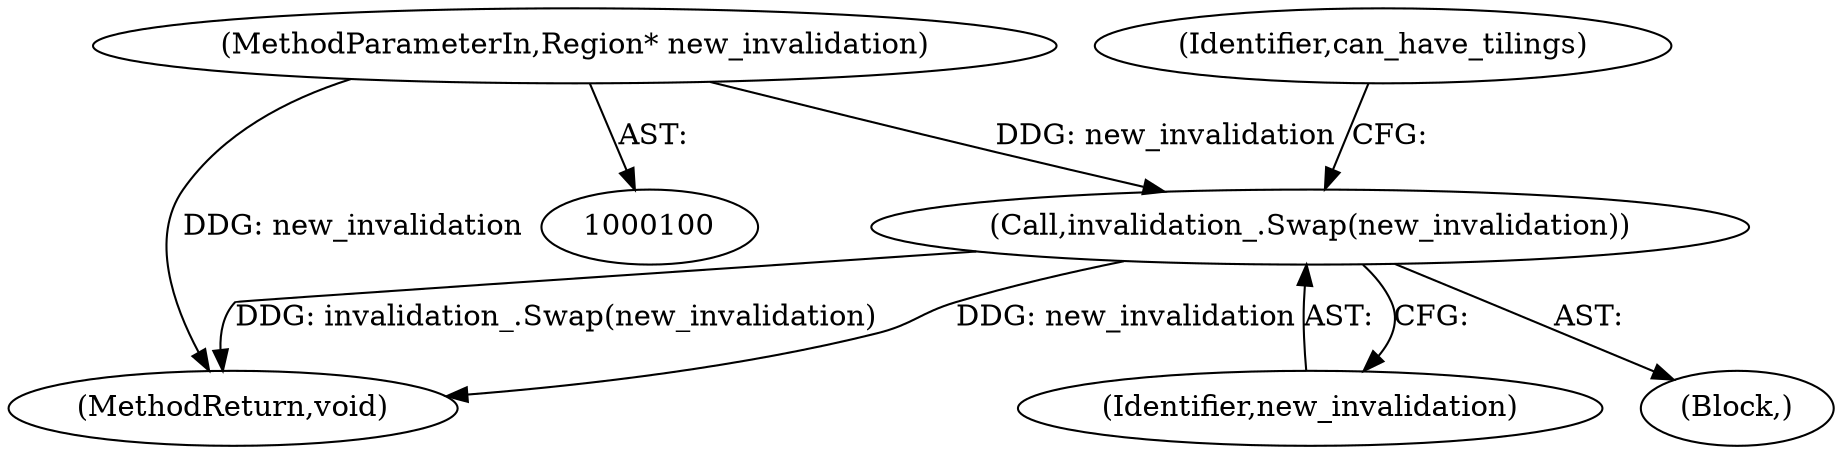 digraph "0_Chrome_d193f6bb5aa5bdc05e07f314abacf7d7bc466d3d_1@pointer" {
"1000126" [label="(Call,invalidation_.Swap(new_invalidation))"];
"1000102" [label="(MethodParameterIn,Region* new_invalidation)"];
"1000130" [label="(Identifier,can_have_tilings)"];
"1000127" [label="(Identifier,new_invalidation)"];
"1000149" [label="(MethodReturn,void)"];
"1000102" [label="(MethodParameterIn,Region* new_invalidation)"];
"1000126" [label="(Call,invalidation_.Swap(new_invalidation))"];
"1000104" [label="(Block,)"];
"1000126" -> "1000104"  [label="AST: "];
"1000126" -> "1000127"  [label="CFG: "];
"1000127" -> "1000126"  [label="AST: "];
"1000130" -> "1000126"  [label="CFG: "];
"1000126" -> "1000149"  [label="DDG: invalidation_.Swap(new_invalidation)"];
"1000126" -> "1000149"  [label="DDG: new_invalidation"];
"1000102" -> "1000126"  [label="DDG: new_invalidation"];
"1000102" -> "1000100"  [label="AST: "];
"1000102" -> "1000149"  [label="DDG: new_invalidation"];
}
